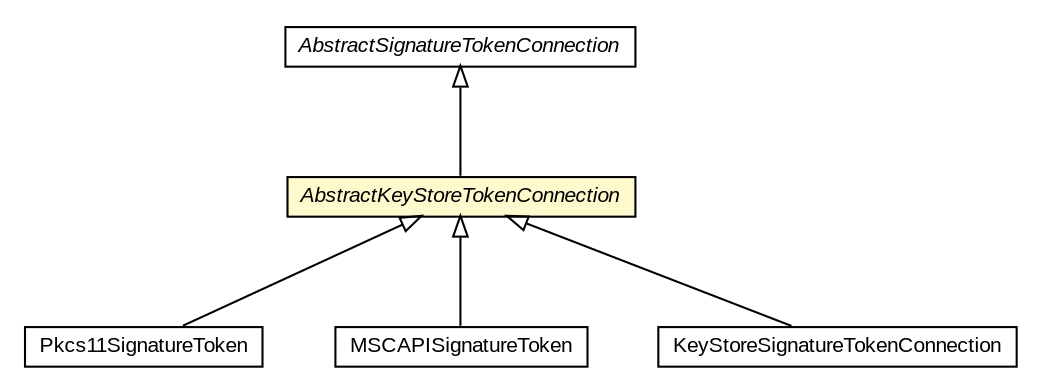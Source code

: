 #!/usr/local/bin/dot
#
# Class diagram 
# Generated by UMLGraph version R5_6-24-gf6e263 (http://www.umlgraph.org/)
#

digraph G {
	edge [fontname="arial",fontsize=10,labelfontname="arial",labelfontsize=10];
	node [fontname="arial",fontsize=10,shape=plaintext];
	nodesep=0.25;
	ranksep=0.5;
	// eu.europa.esig.dss.token.Pkcs11SignatureToken
	c132414 [label=<<table title="eu.europa.esig.dss.token.Pkcs11SignatureToken" border="0" cellborder="1" cellspacing="0" cellpadding="2" port="p" href="./Pkcs11SignatureToken.html">
		<tr><td><table border="0" cellspacing="0" cellpadding="1">
<tr><td align="center" balign="center"> Pkcs11SignatureToken </td></tr>
		</table></td></tr>
		</table>>, URL="./Pkcs11SignatureToken.html", fontname="arial", fontcolor="black", fontsize=10.0];
	// eu.europa.esig.dss.token.MSCAPISignatureToken
	c132415 [label=<<table title="eu.europa.esig.dss.token.MSCAPISignatureToken" border="0" cellborder="1" cellspacing="0" cellpadding="2" port="p" href="./MSCAPISignatureToken.html">
		<tr><td><table border="0" cellspacing="0" cellpadding="1">
<tr><td align="center" balign="center"> MSCAPISignatureToken </td></tr>
		</table></td></tr>
		</table>>, URL="./MSCAPISignatureToken.html", fontname="arial", fontcolor="black", fontsize=10.0];
	// eu.europa.esig.dss.token.KeyStoreSignatureTokenConnection
	c132416 [label=<<table title="eu.europa.esig.dss.token.KeyStoreSignatureTokenConnection" border="0" cellborder="1" cellspacing="0" cellpadding="2" port="p" href="./KeyStoreSignatureTokenConnection.html">
		<tr><td><table border="0" cellspacing="0" cellpadding="1">
<tr><td align="center" balign="center"> KeyStoreSignatureTokenConnection </td></tr>
		</table></td></tr>
		</table>>, URL="./KeyStoreSignatureTokenConnection.html", fontname="arial", fontcolor="black", fontsize=10.0];
	// eu.europa.esig.dss.token.AbstractSignatureTokenConnection
	c132418 [label=<<table title="eu.europa.esig.dss.token.AbstractSignatureTokenConnection" border="0" cellborder="1" cellspacing="0" cellpadding="2" port="p" href="./AbstractSignatureTokenConnection.html">
		<tr><td><table border="0" cellspacing="0" cellpadding="1">
<tr><td align="center" balign="center"><font face="arial italic"> AbstractSignatureTokenConnection </font></td></tr>
		</table></td></tr>
		</table>>, URL="./AbstractSignatureTokenConnection.html", fontname="arial", fontcolor="black", fontsize=10.0];
	// eu.europa.esig.dss.token.AbstractKeyStoreTokenConnection
	c132419 [label=<<table title="eu.europa.esig.dss.token.AbstractKeyStoreTokenConnection" border="0" cellborder="1" cellspacing="0" cellpadding="2" port="p" bgcolor="lemonChiffon" href="./AbstractKeyStoreTokenConnection.html">
		<tr><td><table border="0" cellspacing="0" cellpadding="1">
<tr><td align="center" balign="center"><font face="arial italic"> AbstractKeyStoreTokenConnection </font></td></tr>
		</table></td></tr>
		</table>>, URL="./AbstractKeyStoreTokenConnection.html", fontname="arial", fontcolor="black", fontsize=10.0];
	//eu.europa.esig.dss.token.Pkcs11SignatureToken extends eu.europa.esig.dss.token.AbstractKeyStoreTokenConnection
	c132419:p -> c132414:p [dir=back,arrowtail=empty];
	//eu.europa.esig.dss.token.MSCAPISignatureToken extends eu.europa.esig.dss.token.AbstractKeyStoreTokenConnection
	c132419:p -> c132415:p [dir=back,arrowtail=empty];
	//eu.europa.esig.dss.token.KeyStoreSignatureTokenConnection extends eu.europa.esig.dss.token.AbstractKeyStoreTokenConnection
	c132419:p -> c132416:p [dir=back,arrowtail=empty];
	//eu.europa.esig.dss.token.AbstractKeyStoreTokenConnection extends eu.europa.esig.dss.token.AbstractSignatureTokenConnection
	c132418:p -> c132419:p [dir=back,arrowtail=empty];
}

